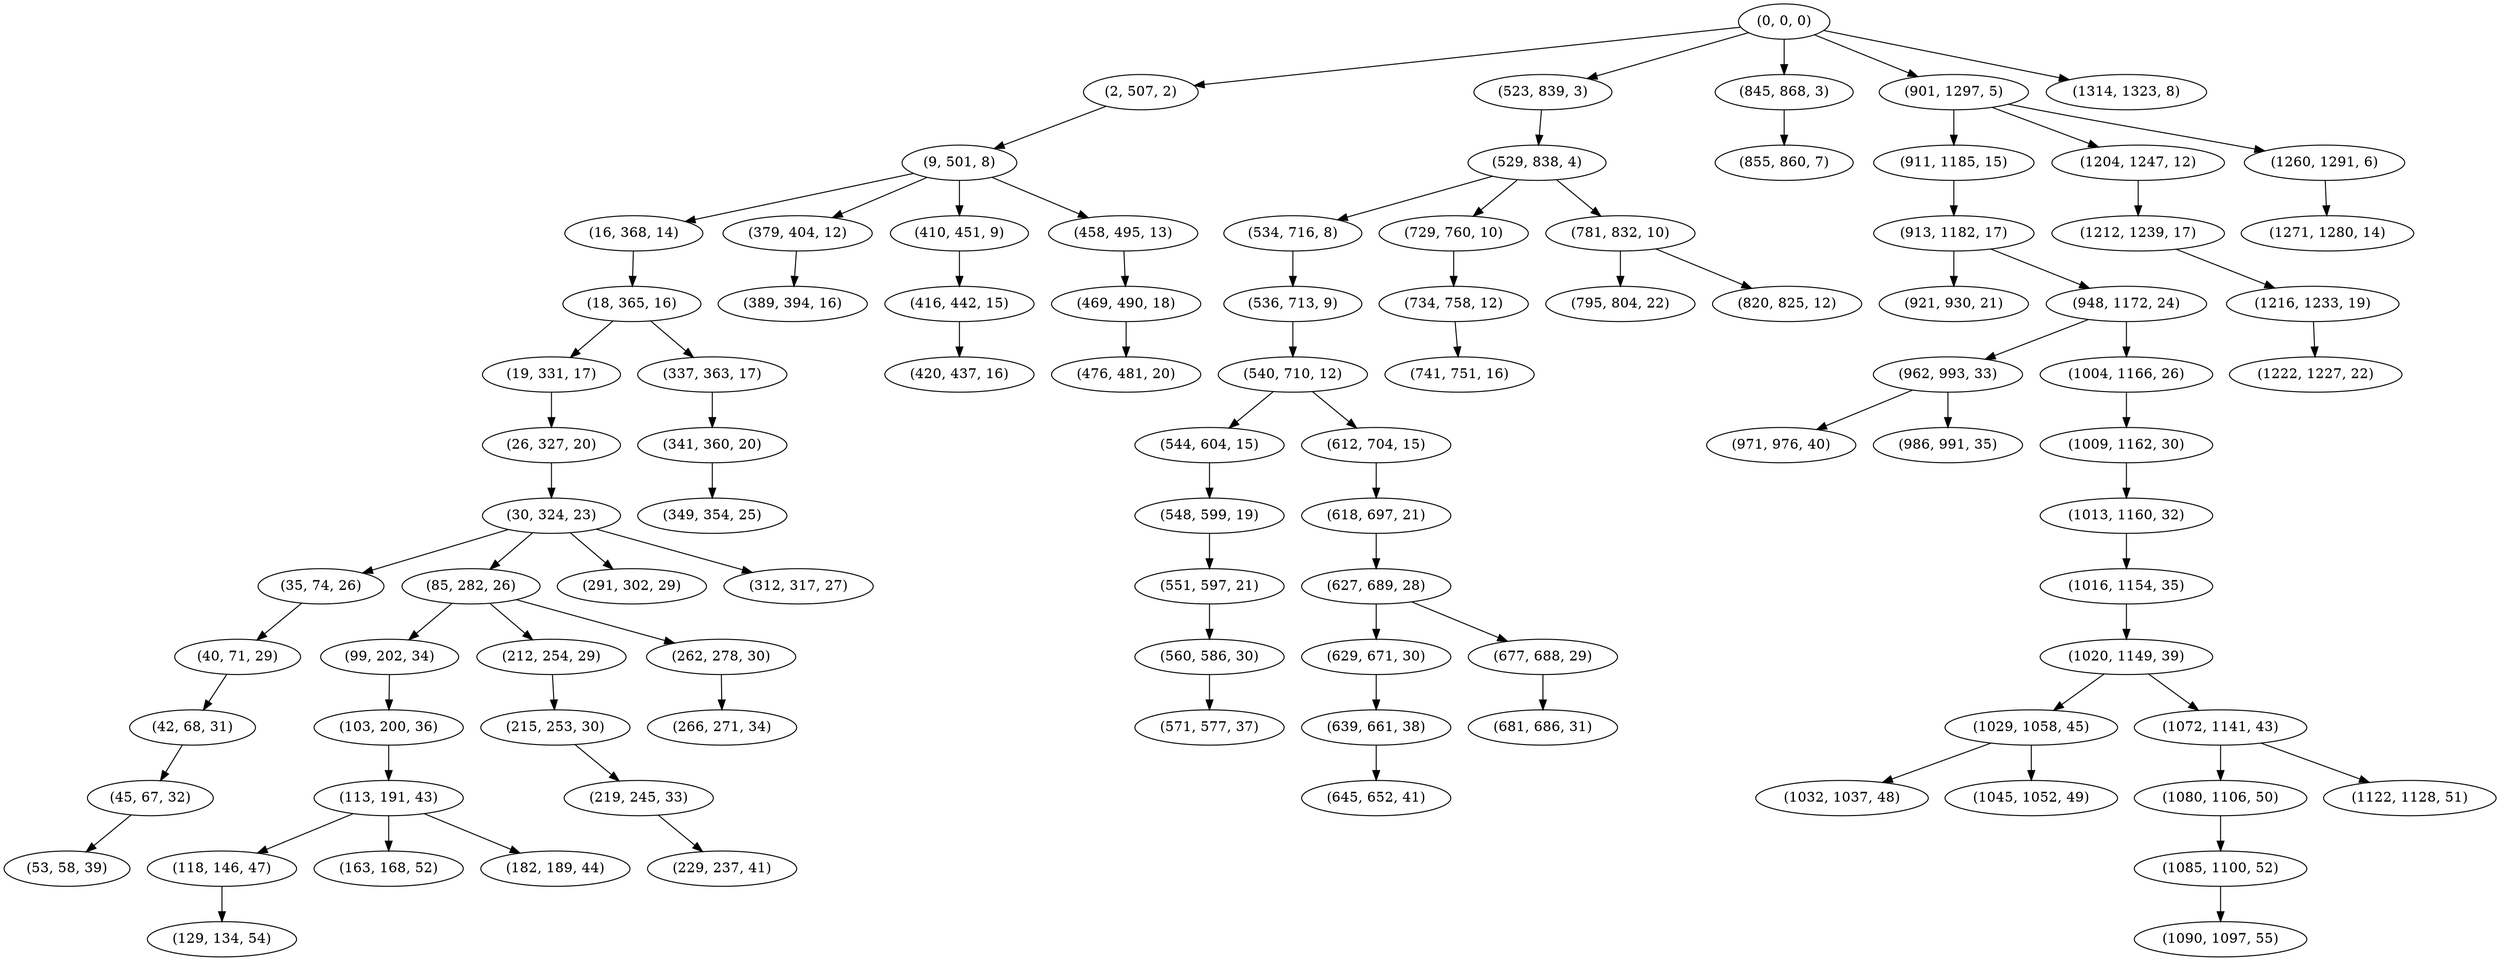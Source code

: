 digraph tree {
    "(0, 0, 0)";
    "(2, 507, 2)";
    "(9, 501, 8)";
    "(16, 368, 14)";
    "(18, 365, 16)";
    "(19, 331, 17)";
    "(26, 327, 20)";
    "(30, 324, 23)";
    "(35, 74, 26)";
    "(40, 71, 29)";
    "(42, 68, 31)";
    "(45, 67, 32)";
    "(53, 58, 39)";
    "(85, 282, 26)";
    "(99, 202, 34)";
    "(103, 200, 36)";
    "(113, 191, 43)";
    "(118, 146, 47)";
    "(129, 134, 54)";
    "(163, 168, 52)";
    "(182, 189, 44)";
    "(212, 254, 29)";
    "(215, 253, 30)";
    "(219, 245, 33)";
    "(229, 237, 41)";
    "(262, 278, 30)";
    "(266, 271, 34)";
    "(291, 302, 29)";
    "(312, 317, 27)";
    "(337, 363, 17)";
    "(341, 360, 20)";
    "(349, 354, 25)";
    "(379, 404, 12)";
    "(389, 394, 16)";
    "(410, 451, 9)";
    "(416, 442, 15)";
    "(420, 437, 16)";
    "(458, 495, 13)";
    "(469, 490, 18)";
    "(476, 481, 20)";
    "(523, 839, 3)";
    "(529, 838, 4)";
    "(534, 716, 8)";
    "(536, 713, 9)";
    "(540, 710, 12)";
    "(544, 604, 15)";
    "(548, 599, 19)";
    "(551, 597, 21)";
    "(560, 586, 30)";
    "(571, 577, 37)";
    "(612, 704, 15)";
    "(618, 697, 21)";
    "(627, 689, 28)";
    "(629, 671, 30)";
    "(639, 661, 38)";
    "(645, 652, 41)";
    "(677, 688, 29)";
    "(681, 686, 31)";
    "(729, 760, 10)";
    "(734, 758, 12)";
    "(741, 751, 16)";
    "(781, 832, 10)";
    "(795, 804, 22)";
    "(820, 825, 12)";
    "(845, 868, 3)";
    "(855, 860, 7)";
    "(901, 1297, 5)";
    "(911, 1185, 15)";
    "(913, 1182, 17)";
    "(921, 930, 21)";
    "(948, 1172, 24)";
    "(962, 993, 33)";
    "(971, 976, 40)";
    "(986, 991, 35)";
    "(1004, 1166, 26)";
    "(1009, 1162, 30)";
    "(1013, 1160, 32)";
    "(1016, 1154, 35)";
    "(1020, 1149, 39)";
    "(1029, 1058, 45)";
    "(1032, 1037, 48)";
    "(1045, 1052, 49)";
    "(1072, 1141, 43)";
    "(1080, 1106, 50)";
    "(1085, 1100, 52)";
    "(1090, 1097, 55)";
    "(1122, 1128, 51)";
    "(1204, 1247, 12)";
    "(1212, 1239, 17)";
    "(1216, 1233, 19)";
    "(1222, 1227, 22)";
    "(1260, 1291, 6)";
    "(1271, 1280, 14)";
    "(1314, 1323, 8)";
    "(0, 0, 0)" -> "(2, 507, 2)";
    "(0, 0, 0)" -> "(523, 839, 3)";
    "(0, 0, 0)" -> "(845, 868, 3)";
    "(0, 0, 0)" -> "(901, 1297, 5)";
    "(0, 0, 0)" -> "(1314, 1323, 8)";
    "(2, 507, 2)" -> "(9, 501, 8)";
    "(9, 501, 8)" -> "(16, 368, 14)";
    "(9, 501, 8)" -> "(379, 404, 12)";
    "(9, 501, 8)" -> "(410, 451, 9)";
    "(9, 501, 8)" -> "(458, 495, 13)";
    "(16, 368, 14)" -> "(18, 365, 16)";
    "(18, 365, 16)" -> "(19, 331, 17)";
    "(18, 365, 16)" -> "(337, 363, 17)";
    "(19, 331, 17)" -> "(26, 327, 20)";
    "(26, 327, 20)" -> "(30, 324, 23)";
    "(30, 324, 23)" -> "(35, 74, 26)";
    "(30, 324, 23)" -> "(85, 282, 26)";
    "(30, 324, 23)" -> "(291, 302, 29)";
    "(30, 324, 23)" -> "(312, 317, 27)";
    "(35, 74, 26)" -> "(40, 71, 29)";
    "(40, 71, 29)" -> "(42, 68, 31)";
    "(42, 68, 31)" -> "(45, 67, 32)";
    "(45, 67, 32)" -> "(53, 58, 39)";
    "(85, 282, 26)" -> "(99, 202, 34)";
    "(85, 282, 26)" -> "(212, 254, 29)";
    "(85, 282, 26)" -> "(262, 278, 30)";
    "(99, 202, 34)" -> "(103, 200, 36)";
    "(103, 200, 36)" -> "(113, 191, 43)";
    "(113, 191, 43)" -> "(118, 146, 47)";
    "(113, 191, 43)" -> "(163, 168, 52)";
    "(113, 191, 43)" -> "(182, 189, 44)";
    "(118, 146, 47)" -> "(129, 134, 54)";
    "(212, 254, 29)" -> "(215, 253, 30)";
    "(215, 253, 30)" -> "(219, 245, 33)";
    "(219, 245, 33)" -> "(229, 237, 41)";
    "(262, 278, 30)" -> "(266, 271, 34)";
    "(337, 363, 17)" -> "(341, 360, 20)";
    "(341, 360, 20)" -> "(349, 354, 25)";
    "(379, 404, 12)" -> "(389, 394, 16)";
    "(410, 451, 9)" -> "(416, 442, 15)";
    "(416, 442, 15)" -> "(420, 437, 16)";
    "(458, 495, 13)" -> "(469, 490, 18)";
    "(469, 490, 18)" -> "(476, 481, 20)";
    "(523, 839, 3)" -> "(529, 838, 4)";
    "(529, 838, 4)" -> "(534, 716, 8)";
    "(529, 838, 4)" -> "(729, 760, 10)";
    "(529, 838, 4)" -> "(781, 832, 10)";
    "(534, 716, 8)" -> "(536, 713, 9)";
    "(536, 713, 9)" -> "(540, 710, 12)";
    "(540, 710, 12)" -> "(544, 604, 15)";
    "(540, 710, 12)" -> "(612, 704, 15)";
    "(544, 604, 15)" -> "(548, 599, 19)";
    "(548, 599, 19)" -> "(551, 597, 21)";
    "(551, 597, 21)" -> "(560, 586, 30)";
    "(560, 586, 30)" -> "(571, 577, 37)";
    "(612, 704, 15)" -> "(618, 697, 21)";
    "(618, 697, 21)" -> "(627, 689, 28)";
    "(627, 689, 28)" -> "(629, 671, 30)";
    "(627, 689, 28)" -> "(677, 688, 29)";
    "(629, 671, 30)" -> "(639, 661, 38)";
    "(639, 661, 38)" -> "(645, 652, 41)";
    "(677, 688, 29)" -> "(681, 686, 31)";
    "(729, 760, 10)" -> "(734, 758, 12)";
    "(734, 758, 12)" -> "(741, 751, 16)";
    "(781, 832, 10)" -> "(795, 804, 22)";
    "(781, 832, 10)" -> "(820, 825, 12)";
    "(845, 868, 3)" -> "(855, 860, 7)";
    "(901, 1297, 5)" -> "(911, 1185, 15)";
    "(901, 1297, 5)" -> "(1204, 1247, 12)";
    "(901, 1297, 5)" -> "(1260, 1291, 6)";
    "(911, 1185, 15)" -> "(913, 1182, 17)";
    "(913, 1182, 17)" -> "(921, 930, 21)";
    "(913, 1182, 17)" -> "(948, 1172, 24)";
    "(948, 1172, 24)" -> "(962, 993, 33)";
    "(948, 1172, 24)" -> "(1004, 1166, 26)";
    "(962, 993, 33)" -> "(971, 976, 40)";
    "(962, 993, 33)" -> "(986, 991, 35)";
    "(1004, 1166, 26)" -> "(1009, 1162, 30)";
    "(1009, 1162, 30)" -> "(1013, 1160, 32)";
    "(1013, 1160, 32)" -> "(1016, 1154, 35)";
    "(1016, 1154, 35)" -> "(1020, 1149, 39)";
    "(1020, 1149, 39)" -> "(1029, 1058, 45)";
    "(1020, 1149, 39)" -> "(1072, 1141, 43)";
    "(1029, 1058, 45)" -> "(1032, 1037, 48)";
    "(1029, 1058, 45)" -> "(1045, 1052, 49)";
    "(1072, 1141, 43)" -> "(1080, 1106, 50)";
    "(1072, 1141, 43)" -> "(1122, 1128, 51)";
    "(1080, 1106, 50)" -> "(1085, 1100, 52)";
    "(1085, 1100, 52)" -> "(1090, 1097, 55)";
    "(1204, 1247, 12)" -> "(1212, 1239, 17)";
    "(1212, 1239, 17)" -> "(1216, 1233, 19)";
    "(1216, 1233, 19)" -> "(1222, 1227, 22)";
    "(1260, 1291, 6)" -> "(1271, 1280, 14)";
}
